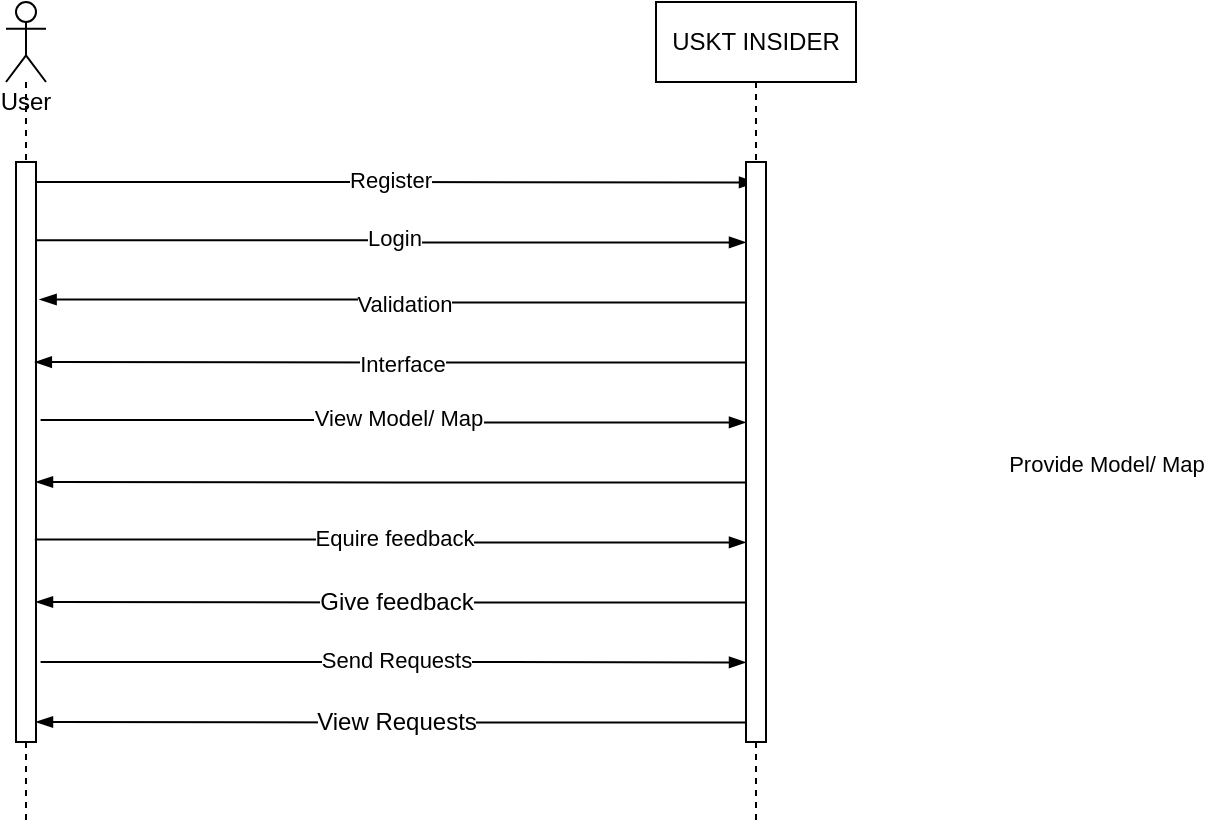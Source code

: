 <mxfile version="20.6.1" type="device"><diagram id="kgpKYQtTHZ0yAKxKKP6v" name="Page-1"><mxGraphModel dx="677" dy="408" grid="1" gridSize="10" guides="1" tooltips="1" connect="1" arrows="1" fold="1" page="1" pageScale="1" pageWidth="850" pageHeight="1100" math="0" shadow="0"><root><mxCell id="0"/><mxCell id="1" parent="0"/><mxCell id="xRfVbOvLitdj6Q9YF0-k-1" value="USKT INSIDER" style="shape=umlLifeline;perimeter=lifelinePerimeter;whiteSpace=wrap;html=1;container=1;collapsible=0;recursiveResize=0;outlineConnect=0;" parent="1" vertex="1"><mxGeometry x="535" y="80" width="100" height="410" as="geometry"/></mxCell><mxCell id="xRfVbOvLitdj6Q9YF0-k-15" value="" style="edgeStyle=elbowEdgeStyle;fontSize=12;html=1;endArrow=blockThin;endFill=1;rounded=0;entryX=0.5;entryY=0.22;entryDx=0;entryDy=0;entryPerimeter=0;" parent="xRfVbOvLitdj6Q9YF0-k-1" edge="1"><mxGeometry width="160" relative="1" as="geometry"><mxPoint x="50" y="240.2" as="sourcePoint"/><mxPoint x="-310" y="240" as="targetPoint"/></mxGeometry></mxCell><mxCell id="xRfVbOvLitdj6Q9YF0-k-16" value="Provide Model/ Map" style="edgeLabel;html=1;align=center;verticalAlign=middle;resizable=0;points=[];" parent="xRfVbOvLitdj6Q9YF0-k-15" vertex="1" connectable="0"><mxGeometry x="-0.367" y="1" relative="1" as="geometry"><mxPoint x="289" y="-10" as="offset"/></mxGeometry></mxCell><mxCell id="xRfVbOvLitdj6Q9YF0-k-3" value="User" style="shape=umlLifeline;participant=umlActor;perimeter=lifelinePerimeter;whiteSpace=wrap;html=1;container=1;collapsible=0;recursiveResize=0;verticalAlign=top;spacingTop=36;outlineConnect=0;" parent="1" vertex="1"><mxGeometry x="210" y="80" width="20" height="410" as="geometry"/></mxCell><mxCell id="xRfVbOvLitdj6Q9YF0-k-5" value="" style="edgeStyle=elbowEdgeStyle;fontSize=12;html=1;endArrow=blockThin;endFill=1;rounded=0;entryX=0.5;entryY=0.22;entryDx=0;entryDy=0;entryPerimeter=0;" parent="xRfVbOvLitdj6Q9YF0-k-3" target="xRfVbOvLitdj6Q9YF0-k-1" edge="1"><mxGeometry width="160" relative="1" as="geometry"><mxPoint x="10" y="90" as="sourcePoint"/><mxPoint x="300" y="90" as="targetPoint"/></mxGeometry></mxCell><mxCell id="xRfVbOvLitdj6Q9YF0-k-6" value="Register" style="edgeLabel;html=1;align=center;verticalAlign=middle;resizable=0;points=[];" parent="xRfVbOvLitdj6Q9YF0-k-5" vertex="1" connectable="0"><mxGeometry x="-0.367" y="1" relative="1" as="geometry"><mxPoint x="66" as="offset"/></mxGeometry></mxCell><mxCell id="rHBMhQKTcFCaVQN6K_L7-3" value="" style="rounded=0;whiteSpace=wrap;html=1;" vertex="1" parent="xRfVbOvLitdj6Q9YF0-k-3"><mxGeometry x="5" y="80" width="10" height="290" as="geometry"/></mxCell><mxCell id="xRfVbOvLitdj6Q9YF0-k-22" value="View Requests" style="edgeStyle=elbowEdgeStyle;fontSize=12;html=1;endArrow=blockThin;endFill=1;rounded=0;entryX=0.5;entryY=0.22;entryDx=0;entryDy=0;entryPerimeter=0;" parent="xRfVbOvLitdj6Q9YF0-k-3" edge="1"><mxGeometry width="160" relative="1" as="geometry"><mxPoint x="375" y="360.2" as="sourcePoint"/><mxPoint x="15" y="360" as="targetPoint"/></mxGeometry></mxCell><mxCell id="xRfVbOvLitdj6Q9YF0-k-17" value="Give feedback" style="edgeStyle=elbowEdgeStyle;fontSize=12;html=1;endArrow=blockThin;endFill=1;rounded=0;entryX=0.5;entryY=0.22;entryDx=0;entryDy=0;entryPerimeter=0;" parent="xRfVbOvLitdj6Q9YF0-k-3" edge="1"><mxGeometry width="160" relative="1" as="geometry"><mxPoint x="375" y="300.2" as="sourcePoint"/><mxPoint x="15" y="300" as="targetPoint"/></mxGeometry></mxCell><mxCell id="xRfVbOvLitdj6Q9YF0-k-7" value="" style="edgeStyle=elbowEdgeStyle;fontSize=12;html=1;endArrow=blockThin;endFill=1;rounded=0;entryX=0.5;entryY=0.22;entryDx=0;entryDy=0;entryPerimeter=0;exitX=0.99;exitY=0.135;exitDx=0;exitDy=0;exitPerimeter=0;" parent="1" edge="1" source="rHBMhQKTcFCaVQN6K_L7-3"><mxGeometry width="160" relative="1" as="geometry"><mxPoint x="230" y="200" as="sourcePoint"/><mxPoint x="580" y="200.2" as="targetPoint"/></mxGeometry></mxCell><mxCell id="xRfVbOvLitdj6Q9YF0-k-8" value="Login" style="edgeLabel;html=1;align=center;verticalAlign=middle;resizable=0;points=[];" parent="xRfVbOvLitdj6Q9YF0-k-7" vertex="1" connectable="0"><mxGeometry x="-0.367" y="1" relative="1" as="geometry"><mxPoint x="66" as="offset"/></mxGeometry></mxCell><mxCell id="xRfVbOvLitdj6Q9YF0-k-9" value="" style="edgeStyle=elbowEdgeStyle;fontSize=12;html=1;endArrow=blockThin;endFill=1;rounded=0;entryX=1.181;entryY=0.237;entryDx=0;entryDy=0;entryPerimeter=0;" parent="1" edge="1" target="rHBMhQKTcFCaVQN6K_L7-3"><mxGeometry width="160" relative="1" as="geometry"><mxPoint x="590" y="230.2" as="sourcePoint"/><mxPoint x="230" y="230" as="targetPoint"/></mxGeometry></mxCell><mxCell id="xRfVbOvLitdj6Q9YF0-k-10" value="Validation" style="edgeLabel;html=1;align=center;verticalAlign=middle;resizable=0;points=[];" parent="xRfVbOvLitdj6Q9YF0-k-9" vertex="1" connectable="0"><mxGeometry x="-0.367" y="1" relative="1" as="geometry"><mxPoint x="-66" as="offset"/></mxGeometry></mxCell><mxCell id="xRfVbOvLitdj6Q9YF0-k-11" value="" style="edgeStyle=elbowEdgeStyle;fontSize=12;html=1;endArrow=blockThin;endFill=1;rounded=0;entryX=0.943;entryY=0.345;entryDx=0;entryDy=0;entryPerimeter=0;" parent="1" edge="1" target="rHBMhQKTcFCaVQN6K_L7-3"><mxGeometry width="160" relative="1" as="geometry"><mxPoint x="590" y="260.2" as="sourcePoint"/><mxPoint x="230" y="260" as="targetPoint"/></mxGeometry></mxCell><mxCell id="xRfVbOvLitdj6Q9YF0-k-12" value="Interface" style="edgeLabel;html=1;align=center;verticalAlign=middle;resizable=0;points=[];" parent="xRfVbOvLitdj6Q9YF0-k-11" vertex="1" connectable="0"><mxGeometry x="-0.367" y="1" relative="1" as="geometry"><mxPoint x="-66" as="offset"/></mxGeometry></mxCell><mxCell id="xRfVbOvLitdj6Q9YF0-k-13" value="" style="edgeStyle=elbowEdgeStyle;fontSize=12;html=1;endArrow=blockThin;endFill=1;rounded=0;entryX=0.5;entryY=0.22;entryDx=0;entryDy=0;entryPerimeter=0;exitX=1.229;exitY=0.445;exitDx=0;exitDy=0;exitPerimeter=0;" parent="1" edge="1" source="rHBMhQKTcFCaVQN6K_L7-3"><mxGeometry width="160" relative="1" as="geometry"><mxPoint x="230" y="290" as="sourcePoint"/><mxPoint x="580" y="290.2" as="targetPoint"/></mxGeometry></mxCell><mxCell id="xRfVbOvLitdj6Q9YF0-k-14" value="View Model/ Map" style="edgeLabel;html=1;align=center;verticalAlign=middle;resizable=0;points=[];" parent="xRfVbOvLitdj6Q9YF0-k-13" vertex="1" connectable="0"><mxGeometry x="-0.367" y="1" relative="1" as="geometry"><mxPoint x="66" as="offset"/></mxGeometry></mxCell><mxCell id="xRfVbOvLitdj6Q9YF0-k-19" value="" style="edgeStyle=elbowEdgeStyle;fontSize=12;html=1;endArrow=blockThin;endFill=1;rounded=0;entryX=0.5;entryY=0.22;entryDx=0;entryDy=0;entryPerimeter=0;exitX=0.943;exitY=0.651;exitDx=0;exitDy=0;exitPerimeter=0;" parent="1" edge="1" source="rHBMhQKTcFCaVQN6K_L7-3"><mxGeometry width="160" relative="1" as="geometry"><mxPoint x="220" y="350" as="sourcePoint"/><mxPoint x="580" y="350.2" as="targetPoint"/></mxGeometry></mxCell><mxCell id="xRfVbOvLitdj6Q9YF0-k-20" value="Equire feedback" style="edgeLabel;html=1;align=center;verticalAlign=middle;resizable=0;points=[];" parent="xRfVbOvLitdj6Q9YF0-k-19" vertex="1" connectable="0"><mxGeometry x="-0.367" y="1" relative="1" as="geometry"><mxPoint x="66" as="offset"/></mxGeometry></mxCell><mxCell id="xRfVbOvLitdj6Q9YF0-k-23" value="" style="edgeStyle=elbowEdgeStyle;fontSize=12;html=1;endArrow=blockThin;endFill=1;rounded=0;entryX=0.5;entryY=0.22;entryDx=0;entryDy=0;entryPerimeter=0;exitX=1.229;exitY=0.862;exitDx=0;exitDy=0;exitPerimeter=0;" parent="1" edge="1" source="rHBMhQKTcFCaVQN6K_L7-3"><mxGeometry width="160" relative="1" as="geometry"><mxPoint x="230" y="410" as="sourcePoint"/><mxPoint x="580" y="410.2" as="targetPoint"/></mxGeometry></mxCell><mxCell id="xRfVbOvLitdj6Q9YF0-k-24" value="Send Requests" style="edgeLabel;html=1;align=center;verticalAlign=middle;resizable=0;points=[];" parent="xRfVbOvLitdj6Q9YF0-k-23" vertex="1" connectable="0"><mxGeometry x="-0.367" y="1" relative="1" as="geometry"><mxPoint x="66" as="offset"/></mxGeometry></mxCell><mxCell id="rHBMhQKTcFCaVQN6K_L7-4" value="" style="rounded=0;whiteSpace=wrap;html=1;" vertex="1" parent="1"><mxGeometry x="580" y="160" width="10" height="290" as="geometry"/></mxCell></root></mxGraphModel></diagram></mxfile>